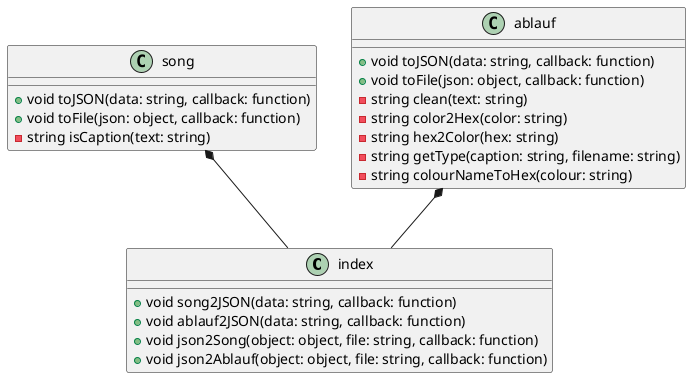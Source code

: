 @startuml
class index {
  + {method} void song2JSON(data: string, callback: function)
  + {method} void ablauf2JSON(data: string, callback: function)
  + {method} void json2Song(object: object, file: string, callback: function)
  + {method} void json2Ablauf(object: object, file: string, callback: function)
}
class song {
  + {method} void toJSON(data: string, callback: function)
  + {method} void toFile(json: object, callback: function)
  - {method} string isCaption(text: string)
}
class ablauf {
  + {method} void toJSON(data: string, callback: function)
  + {method} void toFile(json: object, callback: function)
  - {method} string clean(text: string)
  - {method} string color2Hex(color: string)
  - {method} string hex2Color(hex: string)
  - {method} string getType(caption: string, filename: string)
  - {method} string colourNameToHex(colour: string)
}
song *-- index
ablauf *-- index
@enduml